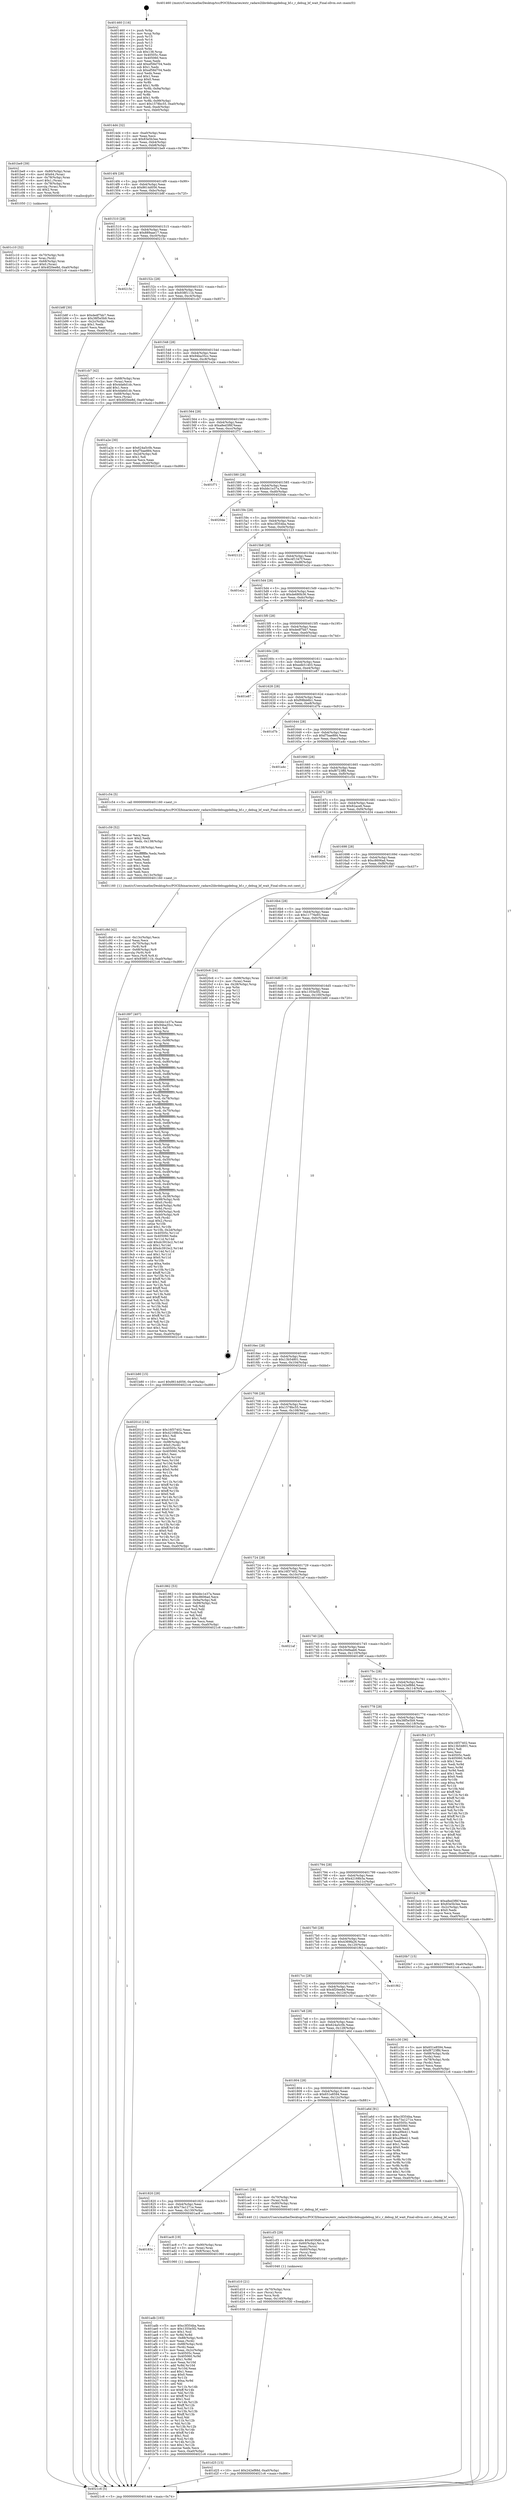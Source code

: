 digraph "0x401460" {
  label = "0x401460 (/mnt/c/Users/mathe/Desktop/tcc/POCII/binaries/extr_radare2librdebugpdebug_bf.c_r_debug_bf_wait_Final-ollvm.out::main(0))"
  labelloc = "t"
  node[shape=record]

  Entry [label="",width=0.3,height=0.3,shape=circle,fillcolor=black,style=filled]
  "0x4014d4" [label="{
     0x4014d4 [32]\l
     | [instrs]\l
     &nbsp;&nbsp;0x4014d4 \<+6\>: mov -0xa0(%rbp),%eax\l
     &nbsp;&nbsp;0x4014da \<+2\>: mov %eax,%ecx\l
     &nbsp;&nbsp;0x4014dc \<+6\>: sub $0x83e5b3ee,%ecx\l
     &nbsp;&nbsp;0x4014e2 \<+6\>: mov %eax,-0xb4(%rbp)\l
     &nbsp;&nbsp;0x4014e8 \<+6\>: mov %ecx,-0xb8(%rbp)\l
     &nbsp;&nbsp;0x4014ee \<+6\>: je 0000000000401be9 \<main+0x789\>\l
  }"]
  "0x401be9" [label="{
     0x401be9 [39]\l
     | [instrs]\l
     &nbsp;&nbsp;0x401be9 \<+4\>: mov -0x80(%rbp),%rax\l
     &nbsp;&nbsp;0x401bed \<+6\>: movl $0x64,(%rax)\l
     &nbsp;&nbsp;0x401bf3 \<+4\>: mov -0x78(%rbp),%rax\l
     &nbsp;&nbsp;0x401bf7 \<+6\>: movl $0x1,(%rax)\l
     &nbsp;&nbsp;0x401bfd \<+4\>: mov -0x78(%rbp),%rax\l
     &nbsp;&nbsp;0x401c01 \<+3\>: movslq (%rax),%rax\l
     &nbsp;&nbsp;0x401c04 \<+4\>: shl $0x2,%rax\l
     &nbsp;&nbsp;0x401c08 \<+3\>: mov %rax,%rdi\l
     &nbsp;&nbsp;0x401c0b \<+5\>: call 0000000000401050 \<malloc@plt\>\l
     | [calls]\l
     &nbsp;&nbsp;0x401050 \{1\} (unknown)\l
  }"]
  "0x4014f4" [label="{
     0x4014f4 [28]\l
     | [instrs]\l
     &nbsp;&nbsp;0x4014f4 \<+5\>: jmp 00000000004014f9 \<main+0x99\>\l
     &nbsp;&nbsp;0x4014f9 \<+6\>: mov -0xb4(%rbp),%eax\l
     &nbsp;&nbsp;0x4014ff \<+5\>: sub $0x8614d056,%eax\l
     &nbsp;&nbsp;0x401504 \<+6\>: mov %eax,-0xbc(%rbp)\l
     &nbsp;&nbsp;0x40150a \<+6\>: je 0000000000401b8f \<main+0x72f\>\l
  }"]
  Exit [label="",width=0.3,height=0.3,shape=circle,fillcolor=black,style=filled,peripheries=2]
  "0x401b8f" [label="{
     0x401b8f [30]\l
     | [instrs]\l
     &nbsp;&nbsp;0x401b8f \<+5\>: mov $0xdedf7bb7,%eax\l
     &nbsp;&nbsp;0x401b94 \<+5\>: mov $0x38f5e5b9,%ecx\l
     &nbsp;&nbsp;0x401b99 \<+3\>: mov -0x2c(%rbp),%edx\l
     &nbsp;&nbsp;0x401b9c \<+3\>: cmp $0x1,%edx\l
     &nbsp;&nbsp;0x401b9f \<+3\>: cmovl %ecx,%eax\l
     &nbsp;&nbsp;0x401ba2 \<+6\>: mov %eax,-0xa0(%rbp)\l
     &nbsp;&nbsp;0x401ba8 \<+5\>: jmp 00000000004021c6 \<main+0xd66\>\l
  }"]
  "0x401510" [label="{
     0x401510 [28]\l
     | [instrs]\l
     &nbsp;&nbsp;0x401510 \<+5\>: jmp 0000000000401515 \<main+0xb5\>\l
     &nbsp;&nbsp;0x401515 \<+6\>: mov -0xb4(%rbp),%eax\l
     &nbsp;&nbsp;0x40151b \<+5\>: sub $0x889aae17,%eax\l
     &nbsp;&nbsp;0x401520 \<+6\>: mov %eax,-0xc0(%rbp)\l
     &nbsp;&nbsp;0x401526 \<+6\>: je 000000000040215c \<main+0xcfc\>\l
  }"]
  "0x401d25" [label="{
     0x401d25 [15]\l
     | [instrs]\l
     &nbsp;&nbsp;0x401d25 \<+10\>: movl $0x242ef88d,-0xa0(%rbp)\l
     &nbsp;&nbsp;0x401d2f \<+5\>: jmp 00000000004021c6 \<main+0xd66\>\l
  }"]
  "0x40215c" [label="{
     0x40215c\l
  }", style=dashed]
  "0x40152c" [label="{
     0x40152c [28]\l
     | [instrs]\l
     &nbsp;&nbsp;0x40152c \<+5\>: jmp 0000000000401531 \<main+0xd1\>\l
     &nbsp;&nbsp;0x401531 \<+6\>: mov -0xb4(%rbp),%eax\l
     &nbsp;&nbsp;0x401537 \<+5\>: sub $0x938f111b,%eax\l
     &nbsp;&nbsp;0x40153c \<+6\>: mov %eax,-0xc4(%rbp)\l
     &nbsp;&nbsp;0x401542 \<+6\>: je 0000000000401cb7 \<main+0x857\>\l
  }"]
  "0x401d10" [label="{
     0x401d10 [21]\l
     | [instrs]\l
     &nbsp;&nbsp;0x401d10 \<+4\>: mov -0x70(%rbp),%rcx\l
     &nbsp;&nbsp;0x401d14 \<+3\>: mov (%rcx),%rcx\l
     &nbsp;&nbsp;0x401d17 \<+3\>: mov %rcx,%rdi\l
     &nbsp;&nbsp;0x401d1a \<+6\>: mov %eax,-0x140(%rbp)\l
     &nbsp;&nbsp;0x401d20 \<+5\>: call 0000000000401030 \<free@plt\>\l
     | [calls]\l
     &nbsp;&nbsp;0x401030 \{1\} (unknown)\l
  }"]
  "0x401cb7" [label="{
     0x401cb7 [42]\l
     | [instrs]\l
     &nbsp;&nbsp;0x401cb7 \<+4\>: mov -0x68(%rbp),%rax\l
     &nbsp;&nbsp;0x401cbb \<+2\>: mov (%rax),%ecx\l
     &nbsp;&nbsp;0x401cbd \<+6\>: sub $0x4da6d1dc,%ecx\l
     &nbsp;&nbsp;0x401cc3 \<+3\>: add $0x1,%ecx\l
     &nbsp;&nbsp;0x401cc6 \<+6\>: add $0x4da6d1dc,%ecx\l
     &nbsp;&nbsp;0x401ccc \<+4\>: mov -0x68(%rbp),%rax\l
     &nbsp;&nbsp;0x401cd0 \<+2\>: mov %ecx,(%rax)\l
     &nbsp;&nbsp;0x401cd2 \<+10\>: movl $0x4f20ee8d,-0xa0(%rbp)\l
     &nbsp;&nbsp;0x401cdc \<+5\>: jmp 00000000004021c6 \<main+0xd66\>\l
  }"]
  "0x401548" [label="{
     0x401548 [28]\l
     | [instrs]\l
     &nbsp;&nbsp;0x401548 \<+5\>: jmp 000000000040154d \<main+0xed\>\l
     &nbsp;&nbsp;0x40154d \<+6\>: mov -0xb4(%rbp),%eax\l
     &nbsp;&nbsp;0x401553 \<+5\>: sub $0x94ba35cc,%eax\l
     &nbsp;&nbsp;0x401558 \<+6\>: mov %eax,-0xc8(%rbp)\l
     &nbsp;&nbsp;0x40155e \<+6\>: je 0000000000401a2e \<main+0x5ce\>\l
  }"]
  "0x401cf3" [label="{
     0x401cf3 [29]\l
     | [instrs]\l
     &nbsp;&nbsp;0x401cf3 \<+10\>: movabs $0x4030d6,%rdi\l
     &nbsp;&nbsp;0x401cfd \<+4\>: mov -0x60(%rbp),%rcx\l
     &nbsp;&nbsp;0x401d01 \<+2\>: mov %eax,(%rcx)\l
     &nbsp;&nbsp;0x401d03 \<+4\>: mov -0x60(%rbp),%rcx\l
     &nbsp;&nbsp;0x401d07 \<+2\>: mov (%rcx),%esi\l
     &nbsp;&nbsp;0x401d09 \<+2\>: mov $0x0,%al\l
     &nbsp;&nbsp;0x401d0b \<+5\>: call 0000000000401040 \<printf@plt\>\l
     | [calls]\l
     &nbsp;&nbsp;0x401040 \{1\} (unknown)\l
  }"]
  "0x401a2e" [label="{
     0x401a2e [30]\l
     | [instrs]\l
     &nbsp;&nbsp;0x401a2e \<+5\>: mov $0x624a5c0b,%eax\l
     &nbsp;&nbsp;0x401a33 \<+5\>: mov $0xf7bae884,%ecx\l
     &nbsp;&nbsp;0x401a38 \<+3\>: mov -0x2d(%rbp),%dl\l
     &nbsp;&nbsp;0x401a3b \<+3\>: test $0x1,%dl\l
     &nbsp;&nbsp;0x401a3e \<+3\>: cmovne %ecx,%eax\l
     &nbsp;&nbsp;0x401a41 \<+6\>: mov %eax,-0xa0(%rbp)\l
     &nbsp;&nbsp;0x401a47 \<+5\>: jmp 00000000004021c6 \<main+0xd66\>\l
  }"]
  "0x401564" [label="{
     0x401564 [28]\l
     | [instrs]\l
     &nbsp;&nbsp;0x401564 \<+5\>: jmp 0000000000401569 \<main+0x109\>\l
     &nbsp;&nbsp;0x401569 \<+6\>: mov -0xb4(%rbp),%eax\l
     &nbsp;&nbsp;0x40156f \<+5\>: sub $0xa8ed3f6f,%eax\l
     &nbsp;&nbsp;0x401574 \<+6\>: mov %eax,-0xcc(%rbp)\l
     &nbsp;&nbsp;0x40157a \<+6\>: je 0000000000401f71 \<main+0xb11\>\l
  }"]
  "0x401c8d" [label="{
     0x401c8d [42]\l
     | [instrs]\l
     &nbsp;&nbsp;0x401c8d \<+6\>: mov -0x13c(%rbp),%ecx\l
     &nbsp;&nbsp;0x401c93 \<+3\>: imul %eax,%ecx\l
     &nbsp;&nbsp;0x401c96 \<+4\>: mov -0x70(%rbp),%r8\l
     &nbsp;&nbsp;0x401c9a \<+3\>: mov (%r8),%r8\l
     &nbsp;&nbsp;0x401c9d \<+4\>: mov -0x68(%rbp),%r9\l
     &nbsp;&nbsp;0x401ca1 \<+3\>: movslq (%r9),%r9\l
     &nbsp;&nbsp;0x401ca4 \<+4\>: mov %ecx,(%r8,%r9,4)\l
     &nbsp;&nbsp;0x401ca8 \<+10\>: movl $0x938f111b,-0xa0(%rbp)\l
     &nbsp;&nbsp;0x401cb2 \<+5\>: jmp 00000000004021c6 \<main+0xd66\>\l
  }"]
  "0x401f71" [label="{
     0x401f71\l
  }", style=dashed]
  "0x401580" [label="{
     0x401580 [28]\l
     | [instrs]\l
     &nbsp;&nbsp;0x401580 \<+5\>: jmp 0000000000401585 \<main+0x125\>\l
     &nbsp;&nbsp;0x401585 \<+6\>: mov -0xb4(%rbp),%eax\l
     &nbsp;&nbsp;0x40158b \<+5\>: sub $0xbbc1e37a,%eax\l
     &nbsp;&nbsp;0x401590 \<+6\>: mov %eax,-0xd0(%rbp)\l
     &nbsp;&nbsp;0x401596 \<+6\>: je 00000000004020de \<main+0xc7e\>\l
  }"]
  "0x401c59" [label="{
     0x401c59 [52]\l
     | [instrs]\l
     &nbsp;&nbsp;0x401c59 \<+2\>: xor %ecx,%ecx\l
     &nbsp;&nbsp;0x401c5b \<+5\>: mov $0x2,%edx\l
     &nbsp;&nbsp;0x401c60 \<+6\>: mov %edx,-0x138(%rbp)\l
     &nbsp;&nbsp;0x401c66 \<+1\>: cltd\l
     &nbsp;&nbsp;0x401c67 \<+6\>: mov -0x138(%rbp),%esi\l
     &nbsp;&nbsp;0x401c6d \<+2\>: idiv %esi\l
     &nbsp;&nbsp;0x401c6f \<+6\>: imul $0xfffffffe,%edx,%edx\l
     &nbsp;&nbsp;0x401c75 \<+2\>: mov %ecx,%edi\l
     &nbsp;&nbsp;0x401c77 \<+2\>: sub %edx,%edi\l
     &nbsp;&nbsp;0x401c79 \<+2\>: mov %ecx,%edx\l
     &nbsp;&nbsp;0x401c7b \<+3\>: sub $0x1,%edx\l
     &nbsp;&nbsp;0x401c7e \<+2\>: add %edx,%edi\l
     &nbsp;&nbsp;0x401c80 \<+2\>: sub %edi,%ecx\l
     &nbsp;&nbsp;0x401c82 \<+6\>: mov %ecx,-0x13c(%rbp)\l
     &nbsp;&nbsp;0x401c88 \<+5\>: call 0000000000401160 \<next_i\>\l
     | [calls]\l
     &nbsp;&nbsp;0x401160 \{1\} (/mnt/c/Users/mathe/Desktop/tcc/POCII/binaries/extr_radare2librdebugpdebug_bf.c_r_debug_bf_wait_Final-ollvm.out::next_i)\l
  }"]
  "0x4020de" [label="{
     0x4020de\l
  }", style=dashed]
  "0x40159c" [label="{
     0x40159c [28]\l
     | [instrs]\l
     &nbsp;&nbsp;0x40159c \<+5\>: jmp 00000000004015a1 \<main+0x141\>\l
     &nbsp;&nbsp;0x4015a1 \<+6\>: mov -0xb4(%rbp),%eax\l
     &nbsp;&nbsp;0x4015a7 \<+5\>: sub $0xc3f354ba,%eax\l
     &nbsp;&nbsp;0x4015ac \<+6\>: mov %eax,-0xd4(%rbp)\l
     &nbsp;&nbsp;0x4015b2 \<+6\>: je 0000000000402123 \<main+0xcc3\>\l
  }"]
  "0x401c10" [label="{
     0x401c10 [32]\l
     | [instrs]\l
     &nbsp;&nbsp;0x401c10 \<+4\>: mov -0x70(%rbp),%rdi\l
     &nbsp;&nbsp;0x401c14 \<+3\>: mov %rax,(%rdi)\l
     &nbsp;&nbsp;0x401c17 \<+4\>: mov -0x68(%rbp),%rax\l
     &nbsp;&nbsp;0x401c1b \<+6\>: movl $0x0,(%rax)\l
     &nbsp;&nbsp;0x401c21 \<+10\>: movl $0x4f20ee8d,-0xa0(%rbp)\l
     &nbsp;&nbsp;0x401c2b \<+5\>: jmp 00000000004021c6 \<main+0xd66\>\l
  }"]
  "0x402123" [label="{
     0x402123\l
  }", style=dashed]
  "0x4015b8" [label="{
     0x4015b8 [28]\l
     | [instrs]\l
     &nbsp;&nbsp;0x4015b8 \<+5\>: jmp 00000000004015bd \<main+0x15d\>\l
     &nbsp;&nbsp;0x4015bd \<+6\>: mov -0xb4(%rbp),%eax\l
     &nbsp;&nbsp;0x4015c3 \<+5\>: sub $0xc4f1347f,%eax\l
     &nbsp;&nbsp;0x4015c8 \<+6\>: mov %eax,-0xd8(%rbp)\l
     &nbsp;&nbsp;0x4015ce \<+6\>: je 0000000000401e2c \<main+0x9cc\>\l
  }"]
  "0x401adb" [label="{
     0x401adb [165]\l
     | [instrs]\l
     &nbsp;&nbsp;0x401adb \<+5\>: mov $0xc3f354ba,%ecx\l
     &nbsp;&nbsp;0x401ae0 \<+5\>: mov $0x1355e5f2,%edx\l
     &nbsp;&nbsp;0x401ae5 \<+3\>: mov $0x1,%sil\l
     &nbsp;&nbsp;0x401ae8 \<+3\>: xor %r8d,%r8d\l
     &nbsp;&nbsp;0x401aeb \<+7\>: mov -0x88(%rbp),%rdi\l
     &nbsp;&nbsp;0x401af2 \<+2\>: mov %eax,(%rdi)\l
     &nbsp;&nbsp;0x401af4 \<+7\>: mov -0x88(%rbp),%rdi\l
     &nbsp;&nbsp;0x401afb \<+2\>: mov (%rdi),%eax\l
     &nbsp;&nbsp;0x401afd \<+3\>: mov %eax,-0x2c(%rbp)\l
     &nbsp;&nbsp;0x401b00 \<+7\>: mov 0x40505c,%eax\l
     &nbsp;&nbsp;0x401b07 \<+8\>: mov 0x405060,%r9d\l
     &nbsp;&nbsp;0x401b0f \<+4\>: sub $0x1,%r8d\l
     &nbsp;&nbsp;0x401b13 \<+3\>: mov %eax,%r10d\l
     &nbsp;&nbsp;0x401b16 \<+3\>: add %r8d,%r10d\l
     &nbsp;&nbsp;0x401b19 \<+4\>: imul %r10d,%eax\l
     &nbsp;&nbsp;0x401b1d \<+3\>: and $0x1,%eax\l
     &nbsp;&nbsp;0x401b20 \<+3\>: cmp $0x0,%eax\l
     &nbsp;&nbsp;0x401b23 \<+4\>: sete %r11b\l
     &nbsp;&nbsp;0x401b27 \<+4\>: cmp $0xa,%r9d\l
     &nbsp;&nbsp;0x401b2b \<+3\>: setl %bl\l
     &nbsp;&nbsp;0x401b2e \<+3\>: mov %r11b,%r14b\l
     &nbsp;&nbsp;0x401b31 \<+4\>: xor $0xff,%r14b\l
     &nbsp;&nbsp;0x401b35 \<+3\>: mov %bl,%r15b\l
     &nbsp;&nbsp;0x401b38 \<+4\>: xor $0xff,%r15b\l
     &nbsp;&nbsp;0x401b3c \<+4\>: xor $0x1,%sil\l
     &nbsp;&nbsp;0x401b40 \<+3\>: mov %r14b,%r12b\l
     &nbsp;&nbsp;0x401b43 \<+4\>: and $0xff,%r12b\l
     &nbsp;&nbsp;0x401b47 \<+3\>: and %sil,%r11b\l
     &nbsp;&nbsp;0x401b4a \<+3\>: mov %r15b,%r13b\l
     &nbsp;&nbsp;0x401b4d \<+4\>: and $0xff,%r13b\l
     &nbsp;&nbsp;0x401b51 \<+3\>: and %sil,%bl\l
     &nbsp;&nbsp;0x401b54 \<+3\>: or %r11b,%r12b\l
     &nbsp;&nbsp;0x401b57 \<+3\>: or %bl,%r13b\l
     &nbsp;&nbsp;0x401b5a \<+3\>: xor %r13b,%r12b\l
     &nbsp;&nbsp;0x401b5d \<+3\>: or %r15b,%r14b\l
     &nbsp;&nbsp;0x401b60 \<+4\>: xor $0xff,%r14b\l
     &nbsp;&nbsp;0x401b64 \<+4\>: or $0x1,%sil\l
     &nbsp;&nbsp;0x401b68 \<+3\>: and %sil,%r14b\l
     &nbsp;&nbsp;0x401b6b \<+3\>: or %r14b,%r12b\l
     &nbsp;&nbsp;0x401b6e \<+4\>: test $0x1,%r12b\l
     &nbsp;&nbsp;0x401b72 \<+3\>: cmovne %edx,%ecx\l
     &nbsp;&nbsp;0x401b75 \<+6\>: mov %ecx,-0xa0(%rbp)\l
     &nbsp;&nbsp;0x401b7b \<+5\>: jmp 00000000004021c6 \<main+0xd66\>\l
  }"]
  "0x401e2c" [label="{
     0x401e2c\l
  }", style=dashed]
  "0x4015d4" [label="{
     0x4015d4 [28]\l
     | [instrs]\l
     &nbsp;&nbsp;0x4015d4 \<+5\>: jmp 00000000004015d9 \<main+0x179\>\l
     &nbsp;&nbsp;0x4015d9 \<+6\>: mov -0xb4(%rbp),%eax\l
     &nbsp;&nbsp;0x4015df \<+5\>: sub $0xde680b36,%eax\l
     &nbsp;&nbsp;0x4015e4 \<+6\>: mov %eax,-0xdc(%rbp)\l
     &nbsp;&nbsp;0x4015ea \<+6\>: je 0000000000401e02 \<main+0x9a2\>\l
  }"]
  "0x40183c" [label="{
     0x40183c\l
  }", style=dashed]
  "0x401e02" [label="{
     0x401e02\l
  }", style=dashed]
  "0x4015f0" [label="{
     0x4015f0 [28]\l
     | [instrs]\l
     &nbsp;&nbsp;0x4015f0 \<+5\>: jmp 00000000004015f5 \<main+0x195\>\l
     &nbsp;&nbsp;0x4015f5 \<+6\>: mov -0xb4(%rbp),%eax\l
     &nbsp;&nbsp;0x4015fb \<+5\>: sub $0xdedf7bb7,%eax\l
     &nbsp;&nbsp;0x401600 \<+6\>: mov %eax,-0xe0(%rbp)\l
     &nbsp;&nbsp;0x401606 \<+6\>: je 0000000000401bad \<main+0x74d\>\l
  }"]
  "0x401ac8" [label="{
     0x401ac8 [19]\l
     | [instrs]\l
     &nbsp;&nbsp;0x401ac8 \<+7\>: mov -0x90(%rbp),%rax\l
     &nbsp;&nbsp;0x401acf \<+3\>: mov (%rax),%rax\l
     &nbsp;&nbsp;0x401ad2 \<+4\>: mov 0x8(%rax),%rdi\l
     &nbsp;&nbsp;0x401ad6 \<+5\>: call 0000000000401060 \<atoi@plt\>\l
     | [calls]\l
     &nbsp;&nbsp;0x401060 \{1\} (unknown)\l
  }"]
  "0x401bad" [label="{
     0x401bad\l
  }", style=dashed]
  "0x40160c" [label="{
     0x40160c [28]\l
     | [instrs]\l
     &nbsp;&nbsp;0x40160c \<+5\>: jmp 0000000000401611 \<main+0x1b1\>\l
     &nbsp;&nbsp;0x401611 \<+6\>: mov -0xb4(%rbp),%eax\l
     &nbsp;&nbsp;0x401617 \<+5\>: sub $0xedb51403,%eax\l
     &nbsp;&nbsp;0x40161c \<+6\>: mov %eax,-0xe4(%rbp)\l
     &nbsp;&nbsp;0x401622 \<+6\>: je 0000000000401e87 \<main+0xa27\>\l
  }"]
  "0x401820" [label="{
     0x401820 [28]\l
     | [instrs]\l
     &nbsp;&nbsp;0x401820 \<+5\>: jmp 0000000000401825 \<main+0x3c5\>\l
     &nbsp;&nbsp;0x401825 \<+6\>: mov -0xb4(%rbp),%eax\l
     &nbsp;&nbsp;0x40182b \<+5\>: sub $0x73a1271e,%eax\l
     &nbsp;&nbsp;0x401830 \<+6\>: mov %eax,-0x130(%rbp)\l
     &nbsp;&nbsp;0x401836 \<+6\>: je 0000000000401ac8 \<main+0x668\>\l
  }"]
  "0x401e87" [label="{
     0x401e87\l
  }", style=dashed]
  "0x401628" [label="{
     0x401628 [28]\l
     | [instrs]\l
     &nbsp;&nbsp;0x401628 \<+5\>: jmp 000000000040162d \<main+0x1cd\>\l
     &nbsp;&nbsp;0x40162d \<+6\>: mov -0xb4(%rbp),%eax\l
     &nbsp;&nbsp;0x401633 \<+5\>: sub $0xf08bb6b1,%eax\l
     &nbsp;&nbsp;0x401638 \<+6\>: mov %eax,-0xe8(%rbp)\l
     &nbsp;&nbsp;0x40163e \<+6\>: je 0000000000401d7b \<main+0x91b\>\l
  }"]
  "0x401ce1" [label="{
     0x401ce1 [18]\l
     | [instrs]\l
     &nbsp;&nbsp;0x401ce1 \<+4\>: mov -0x70(%rbp),%rax\l
     &nbsp;&nbsp;0x401ce5 \<+3\>: mov (%rax),%rdi\l
     &nbsp;&nbsp;0x401ce8 \<+4\>: mov -0x80(%rbp),%rax\l
     &nbsp;&nbsp;0x401cec \<+2\>: mov (%rax),%esi\l
     &nbsp;&nbsp;0x401cee \<+5\>: call 0000000000401440 \<r_debug_bf_wait\>\l
     | [calls]\l
     &nbsp;&nbsp;0x401440 \{1\} (/mnt/c/Users/mathe/Desktop/tcc/POCII/binaries/extr_radare2librdebugpdebug_bf.c_r_debug_bf_wait_Final-ollvm.out::r_debug_bf_wait)\l
  }"]
  "0x401d7b" [label="{
     0x401d7b\l
  }", style=dashed]
  "0x401644" [label="{
     0x401644 [28]\l
     | [instrs]\l
     &nbsp;&nbsp;0x401644 \<+5\>: jmp 0000000000401649 \<main+0x1e9\>\l
     &nbsp;&nbsp;0x401649 \<+6\>: mov -0xb4(%rbp),%eax\l
     &nbsp;&nbsp;0x40164f \<+5\>: sub $0xf7bae884,%eax\l
     &nbsp;&nbsp;0x401654 \<+6\>: mov %eax,-0xec(%rbp)\l
     &nbsp;&nbsp;0x40165a \<+6\>: je 0000000000401a4c \<main+0x5ec\>\l
  }"]
  "0x401804" [label="{
     0x401804 [28]\l
     | [instrs]\l
     &nbsp;&nbsp;0x401804 \<+5\>: jmp 0000000000401809 \<main+0x3a9\>\l
     &nbsp;&nbsp;0x401809 \<+6\>: mov -0xb4(%rbp),%eax\l
     &nbsp;&nbsp;0x40180f \<+5\>: sub $0x651e8594,%eax\l
     &nbsp;&nbsp;0x401814 \<+6\>: mov %eax,-0x12c(%rbp)\l
     &nbsp;&nbsp;0x40181a \<+6\>: je 0000000000401ce1 \<main+0x881\>\l
  }"]
  "0x401a4c" [label="{
     0x401a4c\l
  }", style=dashed]
  "0x401660" [label="{
     0x401660 [28]\l
     | [instrs]\l
     &nbsp;&nbsp;0x401660 \<+5\>: jmp 0000000000401665 \<main+0x205\>\l
     &nbsp;&nbsp;0x401665 \<+6\>: mov -0xb4(%rbp),%eax\l
     &nbsp;&nbsp;0x40166b \<+5\>: sub $0xf8723ffd,%eax\l
     &nbsp;&nbsp;0x401670 \<+6\>: mov %eax,-0xf0(%rbp)\l
     &nbsp;&nbsp;0x401676 \<+6\>: je 0000000000401c54 \<main+0x7f4\>\l
  }"]
  "0x401a6d" [label="{
     0x401a6d [91]\l
     | [instrs]\l
     &nbsp;&nbsp;0x401a6d \<+5\>: mov $0xc3f354ba,%eax\l
     &nbsp;&nbsp;0x401a72 \<+5\>: mov $0x73a1271e,%ecx\l
     &nbsp;&nbsp;0x401a77 \<+7\>: mov 0x40505c,%edx\l
     &nbsp;&nbsp;0x401a7e \<+7\>: mov 0x405060,%esi\l
     &nbsp;&nbsp;0x401a85 \<+2\>: mov %edx,%edi\l
     &nbsp;&nbsp;0x401a87 \<+6\>: sub $0xa99e411,%edi\l
     &nbsp;&nbsp;0x401a8d \<+3\>: sub $0x1,%edi\l
     &nbsp;&nbsp;0x401a90 \<+6\>: add $0xa99e411,%edi\l
     &nbsp;&nbsp;0x401a96 \<+3\>: imul %edi,%edx\l
     &nbsp;&nbsp;0x401a99 \<+3\>: and $0x1,%edx\l
     &nbsp;&nbsp;0x401a9c \<+3\>: cmp $0x0,%edx\l
     &nbsp;&nbsp;0x401a9f \<+4\>: sete %r8b\l
     &nbsp;&nbsp;0x401aa3 \<+3\>: cmp $0xa,%esi\l
     &nbsp;&nbsp;0x401aa6 \<+4\>: setl %r9b\l
     &nbsp;&nbsp;0x401aaa \<+3\>: mov %r8b,%r10b\l
     &nbsp;&nbsp;0x401aad \<+3\>: and %r9b,%r10b\l
     &nbsp;&nbsp;0x401ab0 \<+3\>: xor %r9b,%r8b\l
     &nbsp;&nbsp;0x401ab3 \<+3\>: or %r8b,%r10b\l
     &nbsp;&nbsp;0x401ab6 \<+4\>: test $0x1,%r10b\l
     &nbsp;&nbsp;0x401aba \<+3\>: cmovne %ecx,%eax\l
     &nbsp;&nbsp;0x401abd \<+6\>: mov %eax,-0xa0(%rbp)\l
     &nbsp;&nbsp;0x401ac3 \<+5\>: jmp 00000000004021c6 \<main+0xd66\>\l
  }"]
  "0x401c54" [label="{
     0x401c54 [5]\l
     | [instrs]\l
     &nbsp;&nbsp;0x401c54 \<+5\>: call 0000000000401160 \<next_i\>\l
     | [calls]\l
     &nbsp;&nbsp;0x401160 \{1\} (/mnt/c/Users/mathe/Desktop/tcc/POCII/binaries/extr_radare2librdebugpdebug_bf.c_r_debug_bf_wait_Final-ollvm.out::next_i)\l
  }"]
  "0x40167c" [label="{
     0x40167c [28]\l
     | [instrs]\l
     &nbsp;&nbsp;0x40167c \<+5\>: jmp 0000000000401681 \<main+0x221\>\l
     &nbsp;&nbsp;0x401681 \<+6\>: mov -0xb4(%rbp),%eax\l
     &nbsp;&nbsp;0x401687 \<+5\>: sub $0x82ace6,%eax\l
     &nbsp;&nbsp;0x40168c \<+6\>: mov %eax,-0xf4(%rbp)\l
     &nbsp;&nbsp;0x401692 \<+6\>: je 0000000000401d34 \<main+0x8d4\>\l
  }"]
  "0x4017e8" [label="{
     0x4017e8 [28]\l
     | [instrs]\l
     &nbsp;&nbsp;0x4017e8 \<+5\>: jmp 00000000004017ed \<main+0x38d\>\l
     &nbsp;&nbsp;0x4017ed \<+6\>: mov -0xb4(%rbp),%eax\l
     &nbsp;&nbsp;0x4017f3 \<+5\>: sub $0x624a5c0b,%eax\l
     &nbsp;&nbsp;0x4017f8 \<+6\>: mov %eax,-0x128(%rbp)\l
     &nbsp;&nbsp;0x4017fe \<+6\>: je 0000000000401a6d \<main+0x60d\>\l
  }"]
  "0x401d34" [label="{
     0x401d34\l
  }", style=dashed]
  "0x401698" [label="{
     0x401698 [28]\l
     | [instrs]\l
     &nbsp;&nbsp;0x401698 \<+5\>: jmp 000000000040169d \<main+0x23d\>\l
     &nbsp;&nbsp;0x40169d \<+6\>: mov -0xb4(%rbp),%eax\l
     &nbsp;&nbsp;0x4016a3 \<+5\>: sub $0xc8606ad,%eax\l
     &nbsp;&nbsp;0x4016a8 \<+6\>: mov %eax,-0xf8(%rbp)\l
     &nbsp;&nbsp;0x4016ae \<+6\>: je 0000000000401897 \<main+0x437\>\l
  }"]
  "0x401c30" [label="{
     0x401c30 [36]\l
     | [instrs]\l
     &nbsp;&nbsp;0x401c30 \<+5\>: mov $0x651e8594,%eax\l
     &nbsp;&nbsp;0x401c35 \<+5\>: mov $0xf8723ffd,%ecx\l
     &nbsp;&nbsp;0x401c3a \<+4\>: mov -0x68(%rbp),%rdx\l
     &nbsp;&nbsp;0x401c3e \<+2\>: mov (%rdx),%esi\l
     &nbsp;&nbsp;0x401c40 \<+4\>: mov -0x78(%rbp),%rdx\l
     &nbsp;&nbsp;0x401c44 \<+2\>: cmp (%rdx),%esi\l
     &nbsp;&nbsp;0x401c46 \<+3\>: cmovl %ecx,%eax\l
     &nbsp;&nbsp;0x401c49 \<+6\>: mov %eax,-0xa0(%rbp)\l
     &nbsp;&nbsp;0x401c4f \<+5\>: jmp 00000000004021c6 \<main+0xd66\>\l
  }"]
  "0x401897" [label="{
     0x401897 [407]\l
     | [instrs]\l
     &nbsp;&nbsp;0x401897 \<+5\>: mov $0xbbc1e37a,%eax\l
     &nbsp;&nbsp;0x40189c \<+5\>: mov $0x94ba35cc,%ecx\l
     &nbsp;&nbsp;0x4018a1 \<+2\>: mov $0x1,%dl\l
     &nbsp;&nbsp;0x4018a3 \<+3\>: mov %rsp,%rsi\l
     &nbsp;&nbsp;0x4018a6 \<+4\>: add $0xfffffffffffffff0,%rsi\l
     &nbsp;&nbsp;0x4018aa \<+3\>: mov %rsi,%rsp\l
     &nbsp;&nbsp;0x4018ad \<+7\>: mov %rsi,-0x98(%rbp)\l
     &nbsp;&nbsp;0x4018b4 \<+3\>: mov %rsp,%rsi\l
     &nbsp;&nbsp;0x4018b7 \<+4\>: add $0xfffffffffffffff0,%rsi\l
     &nbsp;&nbsp;0x4018bb \<+3\>: mov %rsi,%rsp\l
     &nbsp;&nbsp;0x4018be \<+3\>: mov %rsp,%rdi\l
     &nbsp;&nbsp;0x4018c1 \<+4\>: add $0xfffffffffffffff0,%rdi\l
     &nbsp;&nbsp;0x4018c5 \<+3\>: mov %rdi,%rsp\l
     &nbsp;&nbsp;0x4018c8 \<+7\>: mov %rdi,-0x90(%rbp)\l
     &nbsp;&nbsp;0x4018cf \<+3\>: mov %rsp,%rdi\l
     &nbsp;&nbsp;0x4018d2 \<+4\>: add $0xfffffffffffffff0,%rdi\l
     &nbsp;&nbsp;0x4018d6 \<+3\>: mov %rdi,%rsp\l
     &nbsp;&nbsp;0x4018d9 \<+7\>: mov %rdi,-0x88(%rbp)\l
     &nbsp;&nbsp;0x4018e0 \<+3\>: mov %rsp,%rdi\l
     &nbsp;&nbsp;0x4018e3 \<+4\>: add $0xfffffffffffffff0,%rdi\l
     &nbsp;&nbsp;0x4018e7 \<+3\>: mov %rdi,%rsp\l
     &nbsp;&nbsp;0x4018ea \<+4\>: mov %rdi,-0x80(%rbp)\l
     &nbsp;&nbsp;0x4018ee \<+3\>: mov %rsp,%rdi\l
     &nbsp;&nbsp;0x4018f1 \<+4\>: add $0xfffffffffffffff0,%rdi\l
     &nbsp;&nbsp;0x4018f5 \<+3\>: mov %rdi,%rsp\l
     &nbsp;&nbsp;0x4018f8 \<+4\>: mov %rdi,-0x78(%rbp)\l
     &nbsp;&nbsp;0x4018fc \<+3\>: mov %rsp,%rdi\l
     &nbsp;&nbsp;0x4018ff \<+4\>: add $0xfffffffffffffff0,%rdi\l
     &nbsp;&nbsp;0x401903 \<+3\>: mov %rdi,%rsp\l
     &nbsp;&nbsp;0x401906 \<+4\>: mov %rdi,-0x70(%rbp)\l
     &nbsp;&nbsp;0x40190a \<+3\>: mov %rsp,%rdi\l
     &nbsp;&nbsp;0x40190d \<+4\>: add $0xfffffffffffffff0,%rdi\l
     &nbsp;&nbsp;0x401911 \<+3\>: mov %rdi,%rsp\l
     &nbsp;&nbsp;0x401914 \<+4\>: mov %rdi,-0x68(%rbp)\l
     &nbsp;&nbsp;0x401918 \<+3\>: mov %rsp,%rdi\l
     &nbsp;&nbsp;0x40191b \<+4\>: add $0xfffffffffffffff0,%rdi\l
     &nbsp;&nbsp;0x40191f \<+3\>: mov %rdi,%rsp\l
     &nbsp;&nbsp;0x401922 \<+4\>: mov %rdi,-0x60(%rbp)\l
     &nbsp;&nbsp;0x401926 \<+3\>: mov %rsp,%rdi\l
     &nbsp;&nbsp;0x401929 \<+4\>: add $0xfffffffffffffff0,%rdi\l
     &nbsp;&nbsp;0x40192d \<+3\>: mov %rdi,%rsp\l
     &nbsp;&nbsp;0x401930 \<+4\>: mov %rdi,-0x58(%rbp)\l
     &nbsp;&nbsp;0x401934 \<+3\>: mov %rsp,%rdi\l
     &nbsp;&nbsp;0x401937 \<+4\>: add $0xfffffffffffffff0,%rdi\l
     &nbsp;&nbsp;0x40193b \<+3\>: mov %rdi,%rsp\l
     &nbsp;&nbsp;0x40193e \<+4\>: mov %rdi,-0x50(%rbp)\l
     &nbsp;&nbsp;0x401942 \<+3\>: mov %rsp,%rdi\l
     &nbsp;&nbsp;0x401945 \<+4\>: add $0xfffffffffffffff0,%rdi\l
     &nbsp;&nbsp;0x401949 \<+3\>: mov %rdi,%rsp\l
     &nbsp;&nbsp;0x40194c \<+4\>: mov %rdi,-0x48(%rbp)\l
     &nbsp;&nbsp;0x401950 \<+3\>: mov %rsp,%rdi\l
     &nbsp;&nbsp;0x401953 \<+4\>: add $0xfffffffffffffff0,%rdi\l
     &nbsp;&nbsp;0x401957 \<+3\>: mov %rdi,%rsp\l
     &nbsp;&nbsp;0x40195a \<+4\>: mov %rdi,-0x40(%rbp)\l
     &nbsp;&nbsp;0x40195e \<+3\>: mov %rsp,%rdi\l
     &nbsp;&nbsp;0x401961 \<+4\>: add $0xfffffffffffffff0,%rdi\l
     &nbsp;&nbsp;0x401965 \<+3\>: mov %rdi,%rsp\l
     &nbsp;&nbsp;0x401968 \<+4\>: mov %rdi,-0x38(%rbp)\l
     &nbsp;&nbsp;0x40196c \<+7\>: mov -0x98(%rbp),%rdi\l
     &nbsp;&nbsp;0x401973 \<+6\>: movl $0x0,(%rdi)\l
     &nbsp;&nbsp;0x401979 \<+7\>: mov -0xa4(%rbp),%r8d\l
     &nbsp;&nbsp;0x401980 \<+3\>: mov %r8d,(%rsi)\l
     &nbsp;&nbsp;0x401983 \<+7\>: mov -0x90(%rbp),%rdi\l
     &nbsp;&nbsp;0x40198a \<+7\>: mov -0xb0(%rbp),%r9\l
     &nbsp;&nbsp;0x401991 \<+3\>: mov %r9,(%rdi)\l
     &nbsp;&nbsp;0x401994 \<+3\>: cmpl $0x2,(%rsi)\l
     &nbsp;&nbsp;0x401997 \<+4\>: setne %r10b\l
     &nbsp;&nbsp;0x40199b \<+4\>: and $0x1,%r10b\l
     &nbsp;&nbsp;0x40199f \<+4\>: mov %r10b,-0x2d(%rbp)\l
     &nbsp;&nbsp;0x4019a3 \<+8\>: mov 0x40505c,%r11d\l
     &nbsp;&nbsp;0x4019ab \<+7\>: mov 0x405060,%ebx\l
     &nbsp;&nbsp;0x4019b2 \<+3\>: mov %r11d,%r14d\l
     &nbsp;&nbsp;0x4019b5 \<+7\>: add $0xdc391bc2,%r14d\l
     &nbsp;&nbsp;0x4019bc \<+4\>: sub $0x1,%r14d\l
     &nbsp;&nbsp;0x4019c0 \<+7\>: sub $0xdc391bc2,%r14d\l
     &nbsp;&nbsp;0x4019c7 \<+4\>: imul %r14d,%r11d\l
     &nbsp;&nbsp;0x4019cb \<+4\>: and $0x1,%r11d\l
     &nbsp;&nbsp;0x4019cf \<+4\>: cmp $0x0,%r11d\l
     &nbsp;&nbsp;0x4019d3 \<+4\>: sete %r10b\l
     &nbsp;&nbsp;0x4019d7 \<+3\>: cmp $0xa,%ebx\l
     &nbsp;&nbsp;0x4019da \<+4\>: setl %r15b\l
     &nbsp;&nbsp;0x4019de \<+3\>: mov %r10b,%r12b\l
     &nbsp;&nbsp;0x4019e1 \<+4\>: xor $0xff,%r12b\l
     &nbsp;&nbsp;0x4019e5 \<+3\>: mov %r15b,%r13b\l
     &nbsp;&nbsp;0x4019e8 \<+4\>: xor $0xff,%r13b\l
     &nbsp;&nbsp;0x4019ec \<+3\>: xor $0x1,%dl\l
     &nbsp;&nbsp;0x4019ef \<+3\>: mov %r12b,%sil\l
     &nbsp;&nbsp;0x4019f2 \<+4\>: and $0xff,%sil\l
     &nbsp;&nbsp;0x4019f6 \<+3\>: and %dl,%r10b\l
     &nbsp;&nbsp;0x4019f9 \<+3\>: mov %r13b,%dil\l
     &nbsp;&nbsp;0x4019fc \<+4\>: and $0xff,%dil\l
     &nbsp;&nbsp;0x401a00 \<+3\>: and %dl,%r15b\l
     &nbsp;&nbsp;0x401a03 \<+3\>: or %r10b,%sil\l
     &nbsp;&nbsp;0x401a06 \<+3\>: or %r15b,%dil\l
     &nbsp;&nbsp;0x401a09 \<+3\>: xor %dil,%sil\l
     &nbsp;&nbsp;0x401a0c \<+3\>: or %r13b,%r12b\l
     &nbsp;&nbsp;0x401a0f \<+4\>: xor $0xff,%r12b\l
     &nbsp;&nbsp;0x401a13 \<+3\>: or $0x1,%dl\l
     &nbsp;&nbsp;0x401a16 \<+3\>: and %dl,%r12b\l
     &nbsp;&nbsp;0x401a19 \<+3\>: or %r12b,%sil\l
     &nbsp;&nbsp;0x401a1c \<+4\>: test $0x1,%sil\l
     &nbsp;&nbsp;0x401a20 \<+3\>: cmovne %ecx,%eax\l
     &nbsp;&nbsp;0x401a23 \<+6\>: mov %eax,-0xa0(%rbp)\l
     &nbsp;&nbsp;0x401a29 \<+5\>: jmp 00000000004021c6 \<main+0xd66\>\l
  }"]
  "0x4016b4" [label="{
     0x4016b4 [28]\l
     | [instrs]\l
     &nbsp;&nbsp;0x4016b4 \<+5\>: jmp 00000000004016b9 \<main+0x259\>\l
     &nbsp;&nbsp;0x4016b9 \<+6\>: mov -0xb4(%rbp),%eax\l
     &nbsp;&nbsp;0x4016bf \<+5\>: sub $0x11776e93,%eax\l
     &nbsp;&nbsp;0x4016c4 \<+6\>: mov %eax,-0xfc(%rbp)\l
     &nbsp;&nbsp;0x4016ca \<+6\>: je 00000000004020c6 \<main+0xc66\>\l
  }"]
  "0x4017cc" [label="{
     0x4017cc [28]\l
     | [instrs]\l
     &nbsp;&nbsp;0x4017cc \<+5\>: jmp 00000000004017d1 \<main+0x371\>\l
     &nbsp;&nbsp;0x4017d1 \<+6\>: mov -0xb4(%rbp),%eax\l
     &nbsp;&nbsp;0x4017d7 \<+5\>: sub $0x4f20ee8d,%eax\l
     &nbsp;&nbsp;0x4017dc \<+6\>: mov %eax,-0x124(%rbp)\l
     &nbsp;&nbsp;0x4017e2 \<+6\>: je 0000000000401c30 \<main+0x7d0\>\l
  }"]
  "0x4020c6" [label="{
     0x4020c6 [24]\l
     | [instrs]\l
     &nbsp;&nbsp;0x4020c6 \<+7\>: mov -0x98(%rbp),%rax\l
     &nbsp;&nbsp;0x4020cd \<+2\>: mov (%rax),%eax\l
     &nbsp;&nbsp;0x4020cf \<+4\>: lea -0x28(%rbp),%rsp\l
     &nbsp;&nbsp;0x4020d3 \<+1\>: pop %rbx\l
     &nbsp;&nbsp;0x4020d4 \<+2\>: pop %r12\l
     &nbsp;&nbsp;0x4020d6 \<+2\>: pop %r13\l
     &nbsp;&nbsp;0x4020d8 \<+2\>: pop %r14\l
     &nbsp;&nbsp;0x4020da \<+2\>: pop %r15\l
     &nbsp;&nbsp;0x4020dc \<+1\>: pop %rbp\l
     &nbsp;&nbsp;0x4020dd \<+1\>: ret\l
  }"]
  "0x4016d0" [label="{
     0x4016d0 [28]\l
     | [instrs]\l
     &nbsp;&nbsp;0x4016d0 \<+5\>: jmp 00000000004016d5 \<main+0x275\>\l
     &nbsp;&nbsp;0x4016d5 \<+6\>: mov -0xb4(%rbp),%eax\l
     &nbsp;&nbsp;0x4016db \<+5\>: sub $0x1355e5f2,%eax\l
     &nbsp;&nbsp;0x4016e0 \<+6\>: mov %eax,-0x100(%rbp)\l
     &nbsp;&nbsp;0x4016e6 \<+6\>: je 0000000000401b80 \<main+0x720\>\l
  }"]
  "0x401f62" [label="{
     0x401f62\l
  }", style=dashed]
  "0x401b80" [label="{
     0x401b80 [15]\l
     | [instrs]\l
     &nbsp;&nbsp;0x401b80 \<+10\>: movl $0x8614d056,-0xa0(%rbp)\l
     &nbsp;&nbsp;0x401b8a \<+5\>: jmp 00000000004021c6 \<main+0xd66\>\l
  }"]
  "0x4016ec" [label="{
     0x4016ec [28]\l
     | [instrs]\l
     &nbsp;&nbsp;0x4016ec \<+5\>: jmp 00000000004016f1 \<main+0x291\>\l
     &nbsp;&nbsp;0x4016f1 \<+6\>: mov -0xb4(%rbp),%eax\l
     &nbsp;&nbsp;0x4016f7 \<+5\>: sub $0x13b54801,%eax\l
     &nbsp;&nbsp;0x4016fc \<+6\>: mov %eax,-0x104(%rbp)\l
     &nbsp;&nbsp;0x401702 \<+6\>: je 000000000040201d \<main+0xbbd\>\l
  }"]
  "0x4017b0" [label="{
     0x4017b0 [28]\l
     | [instrs]\l
     &nbsp;&nbsp;0x4017b0 \<+5\>: jmp 00000000004017b5 \<main+0x355\>\l
     &nbsp;&nbsp;0x4017b5 \<+6\>: mov -0xb4(%rbp),%eax\l
     &nbsp;&nbsp;0x4017bb \<+5\>: sub $0x4369fa26,%eax\l
     &nbsp;&nbsp;0x4017c0 \<+6\>: mov %eax,-0x120(%rbp)\l
     &nbsp;&nbsp;0x4017c6 \<+6\>: je 0000000000401f62 \<main+0xb02\>\l
  }"]
  "0x40201d" [label="{
     0x40201d [154]\l
     | [instrs]\l
     &nbsp;&nbsp;0x40201d \<+5\>: mov $0x16f37402,%eax\l
     &nbsp;&nbsp;0x402022 \<+5\>: mov $0x42168b3a,%ecx\l
     &nbsp;&nbsp;0x402027 \<+2\>: mov $0x1,%dl\l
     &nbsp;&nbsp;0x402029 \<+2\>: xor %esi,%esi\l
     &nbsp;&nbsp;0x40202b \<+7\>: mov -0x98(%rbp),%rdi\l
     &nbsp;&nbsp;0x402032 \<+6\>: movl $0x0,(%rdi)\l
     &nbsp;&nbsp;0x402038 \<+8\>: mov 0x40505c,%r8d\l
     &nbsp;&nbsp;0x402040 \<+8\>: mov 0x405060,%r9d\l
     &nbsp;&nbsp;0x402048 \<+3\>: sub $0x1,%esi\l
     &nbsp;&nbsp;0x40204b \<+3\>: mov %r8d,%r10d\l
     &nbsp;&nbsp;0x40204e \<+3\>: add %esi,%r10d\l
     &nbsp;&nbsp;0x402051 \<+4\>: imul %r10d,%r8d\l
     &nbsp;&nbsp;0x402055 \<+4\>: and $0x1,%r8d\l
     &nbsp;&nbsp;0x402059 \<+4\>: cmp $0x0,%r8d\l
     &nbsp;&nbsp;0x40205d \<+4\>: sete %r11b\l
     &nbsp;&nbsp;0x402061 \<+4\>: cmp $0xa,%r9d\l
     &nbsp;&nbsp;0x402065 \<+3\>: setl %bl\l
     &nbsp;&nbsp;0x402068 \<+3\>: mov %r11b,%r14b\l
     &nbsp;&nbsp;0x40206b \<+4\>: xor $0xff,%r14b\l
     &nbsp;&nbsp;0x40206f \<+3\>: mov %bl,%r15b\l
     &nbsp;&nbsp;0x402072 \<+4\>: xor $0xff,%r15b\l
     &nbsp;&nbsp;0x402076 \<+3\>: xor $0x0,%dl\l
     &nbsp;&nbsp;0x402079 \<+3\>: mov %r14b,%r12b\l
     &nbsp;&nbsp;0x40207c \<+4\>: and $0x0,%r12b\l
     &nbsp;&nbsp;0x402080 \<+3\>: and %dl,%r11b\l
     &nbsp;&nbsp;0x402083 \<+3\>: mov %r15b,%r13b\l
     &nbsp;&nbsp;0x402086 \<+4\>: and $0x0,%r13b\l
     &nbsp;&nbsp;0x40208a \<+2\>: and %dl,%bl\l
     &nbsp;&nbsp;0x40208c \<+3\>: or %r11b,%r12b\l
     &nbsp;&nbsp;0x40208f \<+3\>: or %bl,%r13b\l
     &nbsp;&nbsp;0x402092 \<+3\>: xor %r13b,%r12b\l
     &nbsp;&nbsp;0x402095 \<+3\>: or %r15b,%r14b\l
     &nbsp;&nbsp;0x402098 \<+4\>: xor $0xff,%r14b\l
     &nbsp;&nbsp;0x40209c \<+3\>: or $0x0,%dl\l
     &nbsp;&nbsp;0x40209f \<+3\>: and %dl,%r14b\l
     &nbsp;&nbsp;0x4020a2 \<+3\>: or %r14b,%r12b\l
     &nbsp;&nbsp;0x4020a5 \<+4\>: test $0x1,%r12b\l
     &nbsp;&nbsp;0x4020a9 \<+3\>: cmovne %ecx,%eax\l
     &nbsp;&nbsp;0x4020ac \<+6\>: mov %eax,-0xa0(%rbp)\l
     &nbsp;&nbsp;0x4020b2 \<+5\>: jmp 00000000004021c6 \<main+0xd66\>\l
  }"]
  "0x401708" [label="{
     0x401708 [28]\l
     | [instrs]\l
     &nbsp;&nbsp;0x401708 \<+5\>: jmp 000000000040170d \<main+0x2ad\>\l
     &nbsp;&nbsp;0x40170d \<+6\>: mov -0xb4(%rbp),%eax\l
     &nbsp;&nbsp;0x401713 \<+5\>: sub $0x1578bc55,%eax\l
     &nbsp;&nbsp;0x401718 \<+6\>: mov %eax,-0x108(%rbp)\l
     &nbsp;&nbsp;0x40171e \<+6\>: je 0000000000401862 \<main+0x402\>\l
  }"]
  "0x4020b7" [label="{
     0x4020b7 [15]\l
     | [instrs]\l
     &nbsp;&nbsp;0x4020b7 \<+10\>: movl $0x11776e93,-0xa0(%rbp)\l
     &nbsp;&nbsp;0x4020c1 \<+5\>: jmp 00000000004021c6 \<main+0xd66\>\l
  }"]
  "0x401862" [label="{
     0x401862 [53]\l
     | [instrs]\l
     &nbsp;&nbsp;0x401862 \<+5\>: mov $0xbbc1e37a,%eax\l
     &nbsp;&nbsp;0x401867 \<+5\>: mov $0xc8606ad,%ecx\l
     &nbsp;&nbsp;0x40186c \<+6\>: mov -0x9a(%rbp),%dl\l
     &nbsp;&nbsp;0x401872 \<+7\>: mov -0x99(%rbp),%sil\l
     &nbsp;&nbsp;0x401879 \<+3\>: mov %dl,%dil\l
     &nbsp;&nbsp;0x40187c \<+3\>: and %sil,%dil\l
     &nbsp;&nbsp;0x40187f \<+3\>: xor %sil,%dl\l
     &nbsp;&nbsp;0x401882 \<+3\>: or %dl,%dil\l
     &nbsp;&nbsp;0x401885 \<+4\>: test $0x1,%dil\l
     &nbsp;&nbsp;0x401889 \<+3\>: cmovne %ecx,%eax\l
     &nbsp;&nbsp;0x40188c \<+6\>: mov %eax,-0xa0(%rbp)\l
     &nbsp;&nbsp;0x401892 \<+5\>: jmp 00000000004021c6 \<main+0xd66\>\l
  }"]
  "0x401724" [label="{
     0x401724 [28]\l
     | [instrs]\l
     &nbsp;&nbsp;0x401724 \<+5\>: jmp 0000000000401729 \<main+0x2c9\>\l
     &nbsp;&nbsp;0x401729 \<+6\>: mov -0xb4(%rbp),%eax\l
     &nbsp;&nbsp;0x40172f \<+5\>: sub $0x16f37402,%eax\l
     &nbsp;&nbsp;0x401734 \<+6\>: mov %eax,-0x10c(%rbp)\l
     &nbsp;&nbsp;0x40173a \<+6\>: je 00000000004021af \<main+0xd4f\>\l
  }"]
  "0x4021c6" [label="{
     0x4021c6 [5]\l
     | [instrs]\l
     &nbsp;&nbsp;0x4021c6 \<+5\>: jmp 00000000004014d4 \<main+0x74\>\l
  }"]
  "0x401460" [label="{
     0x401460 [116]\l
     | [instrs]\l
     &nbsp;&nbsp;0x401460 \<+1\>: push %rbp\l
     &nbsp;&nbsp;0x401461 \<+3\>: mov %rsp,%rbp\l
     &nbsp;&nbsp;0x401464 \<+2\>: push %r15\l
     &nbsp;&nbsp;0x401466 \<+2\>: push %r14\l
     &nbsp;&nbsp;0x401468 \<+2\>: push %r13\l
     &nbsp;&nbsp;0x40146a \<+2\>: push %r12\l
     &nbsp;&nbsp;0x40146c \<+1\>: push %rbx\l
     &nbsp;&nbsp;0x40146d \<+7\>: sub $0x138,%rsp\l
     &nbsp;&nbsp;0x401474 \<+7\>: mov 0x40505c,%eax\l
     &nbsp;&nbsp;0x40147b \<+7\>: mov 0x405060,%ecx\l
     &nbsp;&nbsp;0x401482 \<+2\>: mov %eax,%edx\l
     &nbsp;&nbsp;0x401484 \<+6\>: add $0xef58d704,%edx\l
     &nbsp;&nbsp;0x40148a \<+3\>: sub $0x1,%edx\l
     &nbsp;&nbsp;0x40148d \<+6\>: sub $0xef58d704,%edx\l
     &nbsp;&nbsp;0x401493 \<+3\>: imul %edx,%eax\l
     &nbsp;&nbsp;0x401496 \<+3\>: and $0x1,%eax\l
     &nbsp;&nbsp;0x401499 \<+3\>: cmp $0x0,%eax\l
     &nbsp;&nbsp;0x40149c \<+4\>: sete %r8b\l
     &nbsp;&nbsp;0x4014a0 \<+4\>: and $0x1,%r8b\l
     &nbsp;&nbsp;0x4014a4 \<+7\>: mov %r8b,-0x9a(%rbp)\l
     &nbsp;&nbsp;0x4014ab \<+3\>: cmp $0xa,%ecx\l
     &nbsp;&nbsp;0x4014ae \<+4\>: setl %r8b\l
     &nbsp;&nbsp;0x4014b2 \<+4\>: and $0x1,%r8b\l
     &nbsp;&nbsp;0x4014b6 \<+7\>: mov %r8b,-0x99(%rbp)\l
     &nbsp;&nbsp;0x4014bd \<+10\>: movl $0x1578bc55,-0xa0(%rbp)\l
     &nbsp;&nbsp;0x4014c7 \<+6\>: mov %edi,-0xa4(%rbp)\l
     &nbsp;&nbsp;0x4014cd \<+7\>: mov %rsi,-0xb0(%rbp)\l
  }"]
  "0x401794" [label="{
     0x401794 [28]\l
     | [instrs]\l
     &nbsp;&nbsp;0x401794 \<+5\>: jmp 0000000000401799 \<main+0x339\>\l
     &nbsp;&nbsp;0x401799 \<+6\>: mov -0xb4(%rbp),%eax\l
     &nbsp;&nbsp;0x40179f \<+5\>: sub $0x42168b3a,%eax\l
     &nbsp;&nbsp;0x4017a4 \<+6\>: mov %eax,-0x11c(%rbp)\l
     &nbsp;&nbsp;0x4017aa \<+6\>: je 00000000004020b7 \<main+0xc57\>\l
  }"]
  "0x401bcb" [label="{
     0x401bcb [30]\l
     | [instrs]\l
     &nbsp;&nbsp;0x401bcb \<+5\>: mov $0xa8ed3f6f,%eax\l
     &nbsp;&nbsp;0x401bd0 \<+5\>: mov $0x83e5b3ee,%ecx\l
     &nbsp;&nbsp;0x401bd5 \<+3\>: mov -0x2c(%rbp),%edx\l
     &nbsp;&nbsp;0x401bd8 \<+3\>: cmp $0x0,%edx\l
     &nbsp;&nbsp;0x401bdb \<+3\>: cmove %ecx,%eax\l
     &nbsp;&nbsp;0x401bde \<+6\>: mov %eax,-0xa0(%rbp)\l
     &nbsp;&nbsp;0x401be4 \<+5\>: jmp 00000000004021c6 \<main+0xd66\>\l
  }"]
  "0x4021af" [label="{
     0x4021af\l
  }", style=dashed]
  "0x401740" [label="{
     0x401740 [28]\l
     | [instrs]\l
     &nbsp;&nbsp;0x401740 \<+5\>: jmp 0000000000401745 \<main+0x2e5\>\l
     &nbsp;&nbsp;0x401745 \<+6\>: mov -0xb4(%rbp),%eax\l
     &nbsp;&nbsp;0x40174b \<+5\>: sub $0x20e8aab6,%eax\l
     &nbsp;&nbsp;0x401750 \<+6\>: mov %eax,-0x110(%rbp)\l
     &nbsp;&nbsp;0x401756 \<+6\>: je 0000000000401d9f \<main+0x93f\>\l
  }"]
  "0x401778" [label="{
     0x401778 [28]\l
     | [instrs]\l
     &nbsp;&nbsp;0x401778 \<+5\>: jmp 000000000040177d \<main+0x31d\>\l
     &nbsp;&nbsp;0x40177d \<+6\>: mov -0xb4(%rbp),%eax\l
     &nbsp;&nbsp;0x401783 \<+5\>: sub $0x38f5e5b9,%eax\l
     &nbsp;&nbsp;0x401788 \<+6\>: mov %eax,-0x118(%rbp)\l
     &nbsp;&nbsp;0x40178e \<+6\>: je 0000000000401bcb \<main+0x76b\>\l
  }"]
  "0x401d9f" [label="{
     0x401d9f\l
  }", style=dashed]
  "0x40175c" [label="{
     0x40175c [28]\l
     | [instrs]\l
     &nbsp;&nbsp;0x40175c \<+5\>: jmp 0000000000401761 \<main+0x301\>\l
     &nbsp;&nbsp;0x401761 \<+6\>: mov -0xb4(%rbp),%eax\l
     &nbsp;&nbsp;0x401767 \<+5\>: sub $0x242ef88d,%eax\l
     &nbsp;&nbsp;0x40176c \<+6\>: mov %eax,-0x114(%rbp)\l
     &nbsp;&nbsp;0x401772 \<+6\>: je 0000000000401f94 \<main+0xb34\>\l
  }"]
  "0x401f94" [label="{
     0x401f94 [137]\l
     | [instrs]\l
     &nbsp;&nbsp;0x401f94 \<+5\>: mov $0x16f37402,%eax\l
     &nbsp;&nbsp;0x401f99 \<+5\>: mov $0x13b54801,%ecx\l
     &nbsp;&nbsp;0x401f9e \<+2\>: mov $0x1,%dl\l
     &nbsp;&nbsp;0x401fa0 \<+2\>: xor %esi,%esi\l
     &nbsp;&nbsp;0x401fa2 \<+7\>: mov 0x40505c,%edi\l
     &nbsp;&nbsp;0x401fa9 \<+8\>: mov 0x405060,%r8d\l
     &nbsp;&nbsp;0x401fb1 \<+3\>: sub $0x1,%esi\l
     &nbsp;&nbsp;0x401fb4 \<+3\>: mov %edi,%r9d\l
     &nbsp;&nbsp;0x401fb7 \<+3\>: add %esi,%r9d\l
     &nbsp;&nbsp;0x401fba \<+4\>: imul %r9d,%edi\l
     &nbsp;&nbsp;0x401fbe \<+3\>: and $0x1,%edi\l
     &nbsp;&nbsp;0x401fc1 \<+3\>: cmp $0x0,%edi\l
     &nbsp;&nbsp;0x401fc4 \<+4\>: sete %r10b\l
     &nbsp;&nbsp;0x401fc8 \<+4\>: cmp $0xa,%r8d\l
     &nbsp;&nbsp;0x401fcc \<+4\>: setl %r11b\l
     &nbsp;&nbsp;0x401fd0 \<+3\>: mov %r10b,%bl\l
     &nbsp;&nbsp;0x401fd3 \<+3\>: xor $0xff,%bl\l
     &nbsp;&nbsp;0x401fd6 \<+3\>: mov %r11b,%r14b\l
     &nbsp;&nbsp;0x401fd9 \<+4\>: xor $0xff,%r14b\l
     &nbsp;&nbsp;0x401fdd \<+3\>: xor $0x1,%dl\l
     &nbsp;&nbsp;0x401fe0 \<+3\>: mov %bl,%r15b\l
     &nbsp;&nbsp;0x401fe3 \<+4\>: and $0xff,%r15b\l
     &nbsp;&nbsp;0x401fe7 \<+3\>: and %dl,%r10b\l
     &nbsp;&nbsp;0x401fea \<+3\>: mov %r14b,%r12b\l
     &nbsp;&nbsp;0x401fed \<+4\>: and $0xff,%r12b\l
     &nbsp;&nbsp;0x401ff1 \<+3\>: and %dl,%r11b\l
     &nbsp;&nbsp;0x401ff4 \<+3\>: or %r10b,%r15b\l
     &nbsp;&nbsp;0x401ff7 \<+3\>: or %r11b,%r12b\l
     &nbsp;&nbsp;0x401ffa \<+3\>: xor %r12b,%r15b\l
     &nbsp;&nbsp;0x401ffd \<+3\>: or %r14b,%bl\l
     &nbsp;&nbsp;0x402000 \<+3\>: xor $0xff,%bl\l
     &nbsp;&nbsp;0x402003 \<+3\>: or $0x1,%dl\l
     &nbsp;&nbsp;0x402006 \<+2\>: and %dl,%bl\l
     &nbsp;&nbsp;0x402008 \<+3\>: or %bl,%r15b\l
     &nbsp;&nbsp;0x40200b \<+4\>: test $0x1,%r15b\l
     &nbsp;&nbsp;0x40200f \<+3\>: cmovne %ecx,%eax\l
     &nbsp;&nbsp;0x402012 \<+6\>: mov %eax,-0xa0(%rbp)\l
     &nbsp;&nbsp;0x402018 \<+5\>: jmp 00000000004021c6 \<main+0xd66\>\l
  }"]
  Entry -> "0x401460" [label=" 1"]
  "0x4014d4" -> "0x401be9" [label=" 1"]
  "0x4014d4" -> "0x4014f4" [label=" 17"]
  "0x4020c6" -> Exit [label=" 1"]
  "0x4014f4" -> "0x401b8f" [label=" 1"]
  "0x4014f4" -> "0x401510" [label=" 16"]
  "0x4020b7" -> "0x4021c6" [label=" 1"]
  "0x401510" -> "0x40215c" [label=" 0"]
  "0x401510" -> "0x40152c" [label=" 16"]
  "0x40201d" -> "0x4021c6" [label=" 1"]
  "0x40152c" -> "0x401cb7" [label=" 1"]
  "0x40152c" -> "0x401548" [label=" 15"]
  "0x401f94" -> "0x4021c6" [label=" 1"]
  "0x401548" -> "0x401a2e" [label=" 1"]
  "0x401548" -> "0x401564" [label=" 14"]
  "0x401d25" -> "0x4021c6" [label=" 1"]
  "0x401564" -> "0x401f71" [label=" 0"]
  "0x401564" -> "0x401580" [label=" 14"]
  "0x401d10" -> "0x401d25" [label=" 1"]
  "0x401580" -> "0x4020de" [label=" 0"]
  "0x401580" -> "0x40159c" [label=" 14"]
  "0x401cf3" -> "0x401d10" [label=" 1"]
  "0x40159c" -> "0x402123" [label=" 0"]
  "0x40159c" -> "0x4015b8" [label=" 14"]
  "0x401ce1" -> "0x401cf3" [label=" 1"]
  "0x4015b8" -> "0x401e2c" [label=" 0"]
  "0x4015b8" -> "0x4015d4" [label=" 14"]
  "0x401cb7" -> "0x4021c6" [label=" 1"]
  "0x4015d4" -> "0x401e02" [label=" 0"]
  "0x4015d4" -> "0x4015f0" [label=" 14"]
  "0x401c8d" -> "0x4021c6" [label=" 1"]
  "0x4015f0" -> "0x401bad" [label=" 0"]
  "0x4015f0" -> "0x40160c" [label=" 14"]
  "0x401c59" -> "0x401c8d" [label=" 1"]
  "0x40160c" -> "0x401e87" [label=" 0"]
  "0x40160c" -> "0x401628" [label=" 14"]
  "0x401c30" -> "0x4021c6" [label=" 2"]
  "0x401628" -> "0x401d7b" [label=" 0"]
  "0x401628" -> "0x401644" [label=" 14"]
  "0x401c10" -> "0x4021c6" [label=" 1"]
  "0x401644" -> "0x401a4c" [label=" 0"]
  "0x401644" -> "0x401660" [label=" 14"]
  "0x401bcb" -> "0x4021c6" [label=" 1"]
  "0x401660" -> "0x401c54" [label=" 1"]
  "0x401660" -> "0x40167c" [label=" 13"]
  "0x401b8f" -> "0x4021c6" [label=" 1"]
  "0x40167c" -> "0x401d34" [label=" 0"]
  "0x40167c" -> "0x401698" [label=" 13"]
  "0x401adb" -> "0x4021c6" [label=" 1"]
  "0x401698" -> "0x401897" [label=" 1"]
  "0x401698" -> "0x4016b4" [label=" 12"]
  "0x401ac8" -> "0x401adb" [label=" 1"]
  "0x4016b4" -> "0x4020c6" [label=" 1"]
  "0x4016b4" -> "0x4016d0" [label=" 11"]
  "0x401820" -> "0x401ac8" [label=" 1"]
  "0x4016d0" -> "0x401b80" [label=" 1"]
  "0x4016d0" -> "0x4016ec" [label=" 10"]
  "0x401c54" -> "0x401c59" [label=" 1"]
  "0x4016ec" -> "0x40201d" [label=" 1"]
  "0x4016ec" -> "0x401708" [label=" 9"]
  "0x401804" -> "0x401ce1" [label=" 1"]
  "0x401708" -> "0x401862" [label=" 1"]
  "0x401708" -> "0x401724" [label=" 8"]
  "0x401862" -> "0x4021c6" [label=" 1"]
  "0x401460" -> "0x4014d4" [label=" 1"]
  "0x4021c6" -> "0x4014d4" [label=" 17"]
  "0x401be9" -> "0x401c10" [label=" 1"]
  "0x401897" -> "0x4021c6" [label=" 1"]
  "0x401a2e" -> "0x4021c6" [label=" 1"]
  "0x4017e8" -> "0x401804" [label=" 2"]
  "0x401724" -> "0x4021af" [label=" 0"]
  "0x401724" -> "0x401740" [label=" 8"]
  "0x4017e8" -> "0x401a6d" [label=" 1"]
  "0x401740" -> "0x401d9f" [label=" 0"]
  "0x401740" -> "0x40175c" [label=" 8"]
  "0x4017cc" -> "0x4017e8" [label=" 3"]
  "0x40175c" -> "0x401f94" [label=" 1"]
  "0x40175c" -> "0x401778" [label=" 7"]
  "0x401b80" -> "0x4021c6" [label=" 1"]
  "0x401778" -> "0x401bcb" [label=" 1"]
  "0x401778" -> "0x401794" [label=" 6"]
  "0x401a6d" -> "0x4021c6" [label=" 1"]
  "0x401794" -> "0x4020b7" [label=" 1"]
  "0x401794" -> "0x4017b0" [label=" 5"]
  "0x401804" -> "0x401820" [label=" 1"]
  "0x4017b0" -> "0x401f62" [label=" 0"]
  "0x4017b0" -> "0x4017cc" [label=" 5"]
  "0x401820" -> "0x40183c" [label=" 0"]
  "0x4017cc" -> "0x401c30" [label=" 2"]
}
